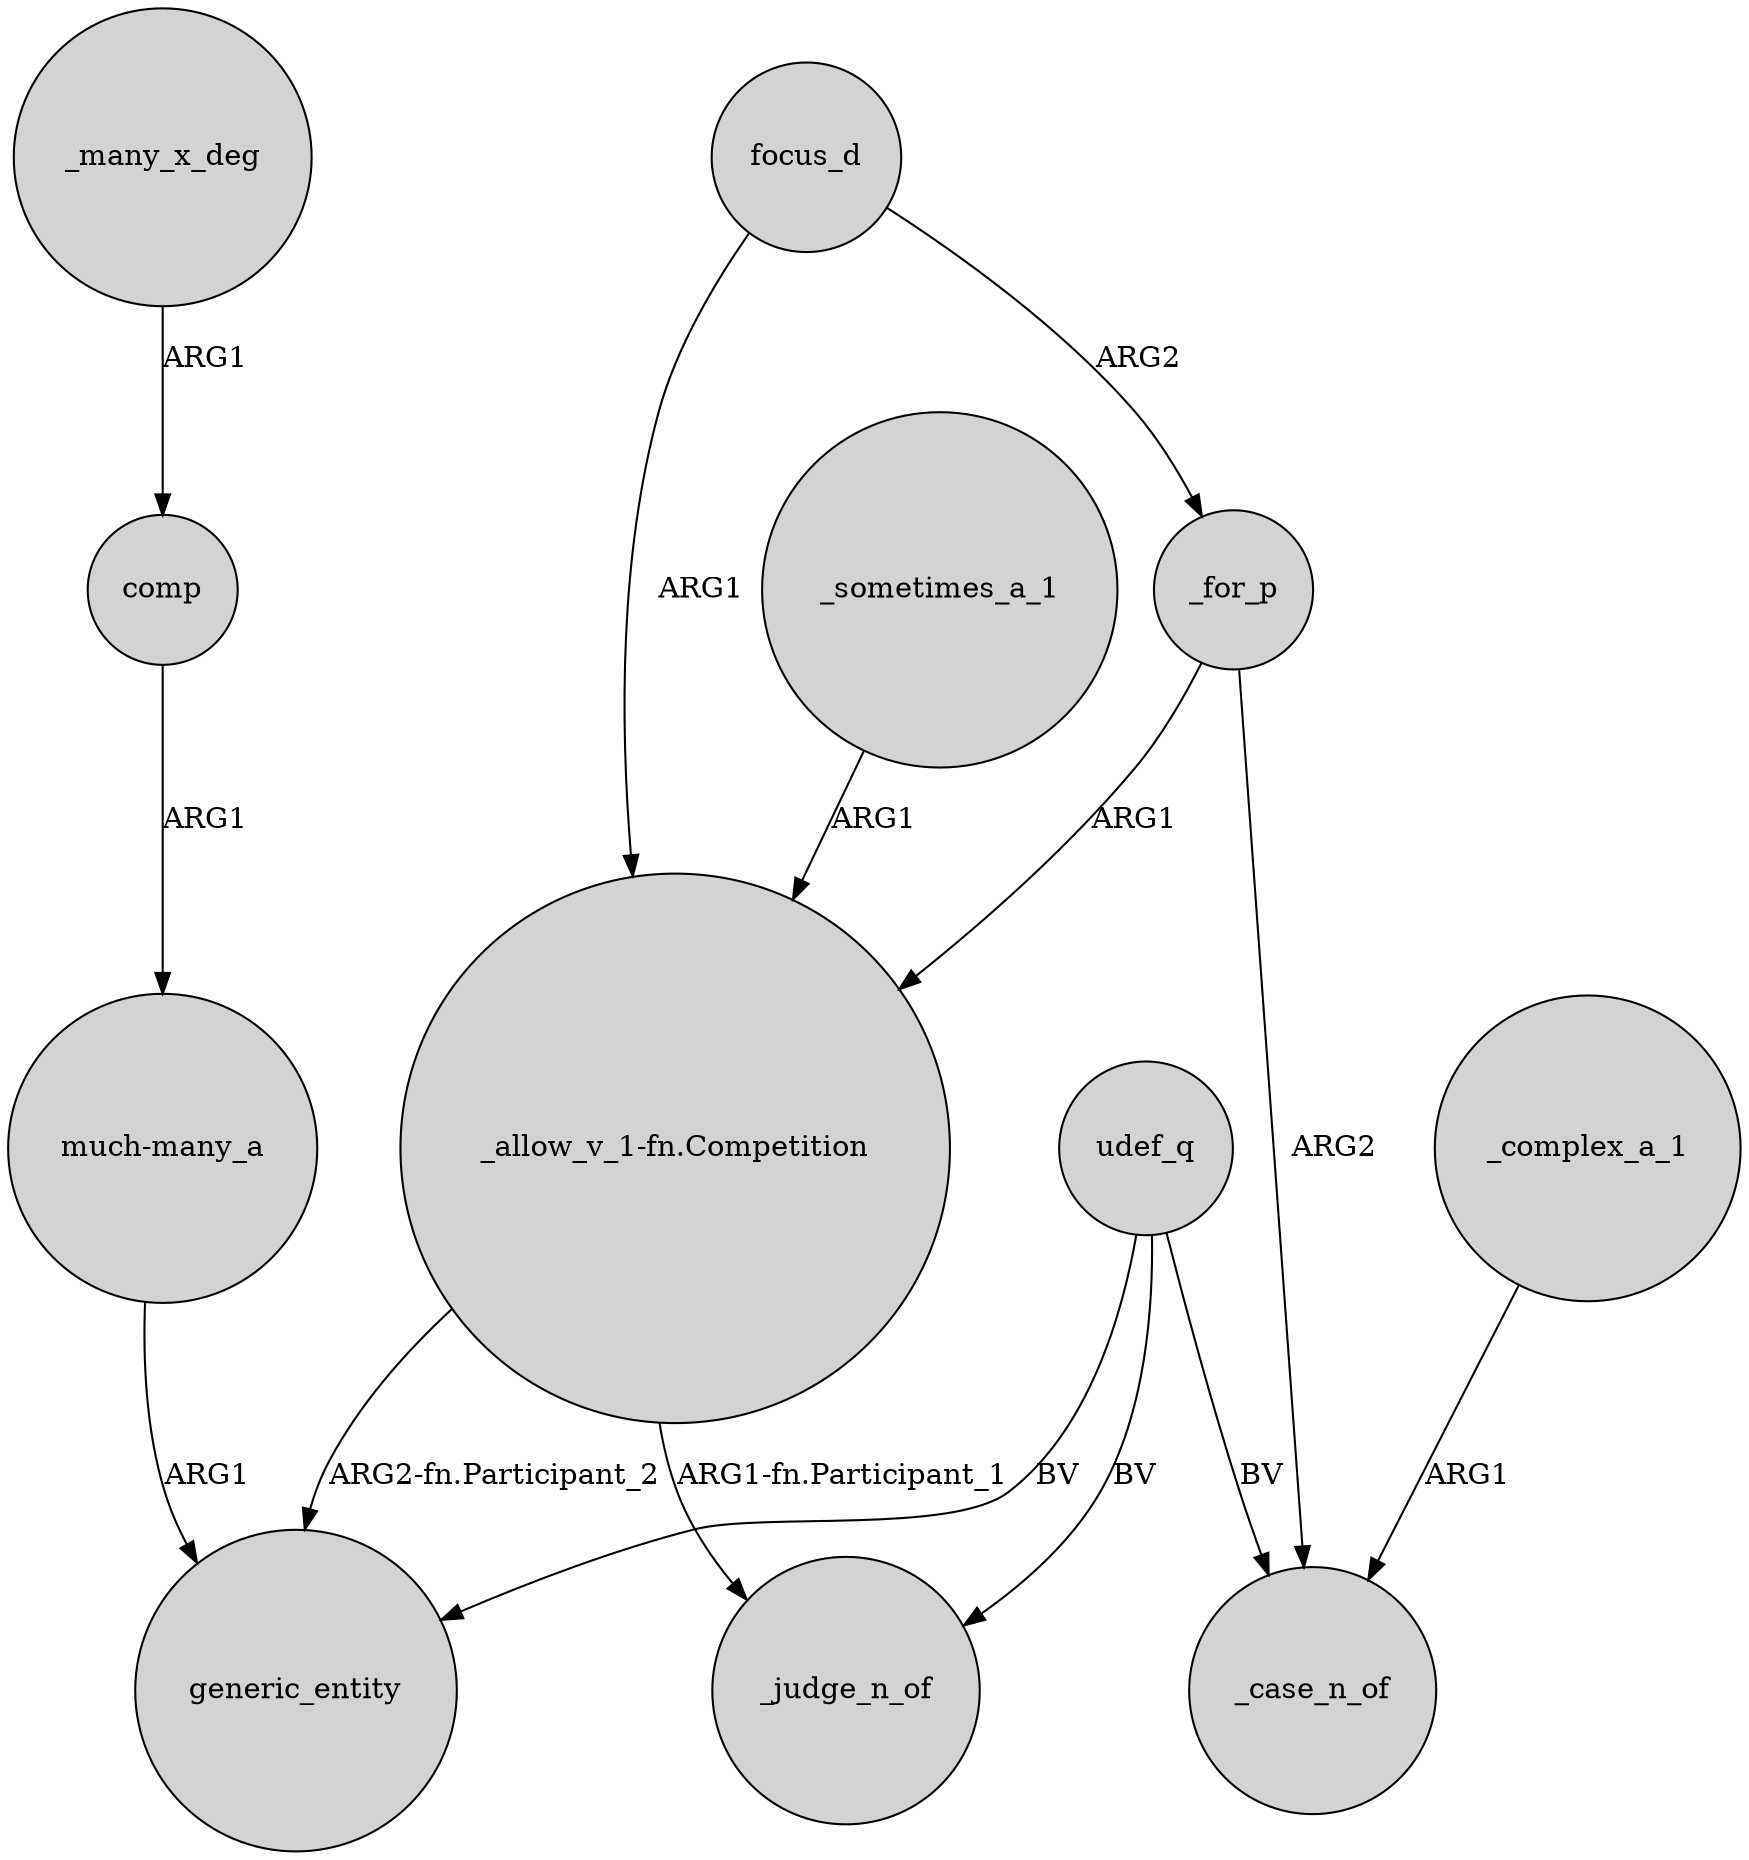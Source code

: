 digraph {
	node [shape=circle style=filled]
	udef_q -> _case_n_of [label=BV]
	"_allow_v_1-fn.Competition" -> generic_entity [label="ARG2-fn.Participant_2"]
	_for_p -> "_allow_v_1-fn.Competition" [label=ARG1]
	"much-many_a" -> generic_entity [label=ARG1]
	focus_d -> "_allow_v_1-fn.Competition" [label=ARG1]
	"_allow_v_1-fn.Competition" -> _judge_n_of [label="ARG1-fn.Participant_1"]
	_complex_a_1 -> _case_n_of [label=ARG1]
	focus_d -> _for_p [label=ARG2]
	udef_q -> generic_entity [label=BV]
	udef_q -> _judge_n_of [label=BV]
	_sometimes_a_1 -> "_allow_v_1-fn.Competition" [label=ARG1]
	_for_p -> _case_n_of [label=ARG2]
	comp -> "much-many_a" [label=ARG1]
	_many_x_deg -> comp [label=ARG1]
}
